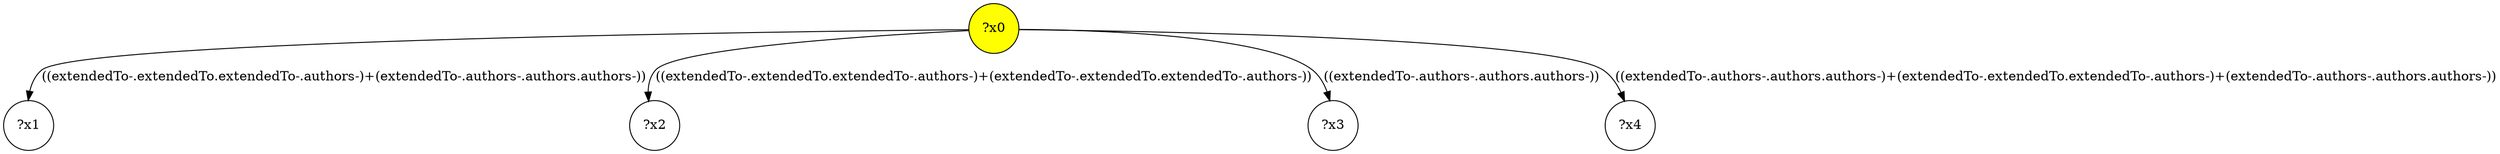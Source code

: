 digraph g {
	x0 [fillcolor="yellow", style="filled," shape=circle, label="?x0"];
	x1 [shape=circle, label="?x1"];
	x0 -> x1 [label="((extendedTo-.extendedTo.extendedTo-.authors-)+(extendedTo-.authors-.authors.authors-))"];
	x2 [shape=circle, label="?x2"];
	x0 -> x2 [label="((extendedTo-.extendedTo.extendedTo-.authors-)+(extendedTo-.extendedTo.extendedTo-.authors-))"];
	x3 [shape=circle, label="?x3"];
	x0 -> x3 [label="((extendedTo-.authors-.authors.authors-))"];
	x4 [shape=circle, label="?x4"];
	x0 -> x4 [label="((extendedTo-.authors-.authors.authors-)+(extendedTo-.extendedTo.extendedTo-.authors-)+(extendedTo-.authors-.authors.authors-))"];
}
